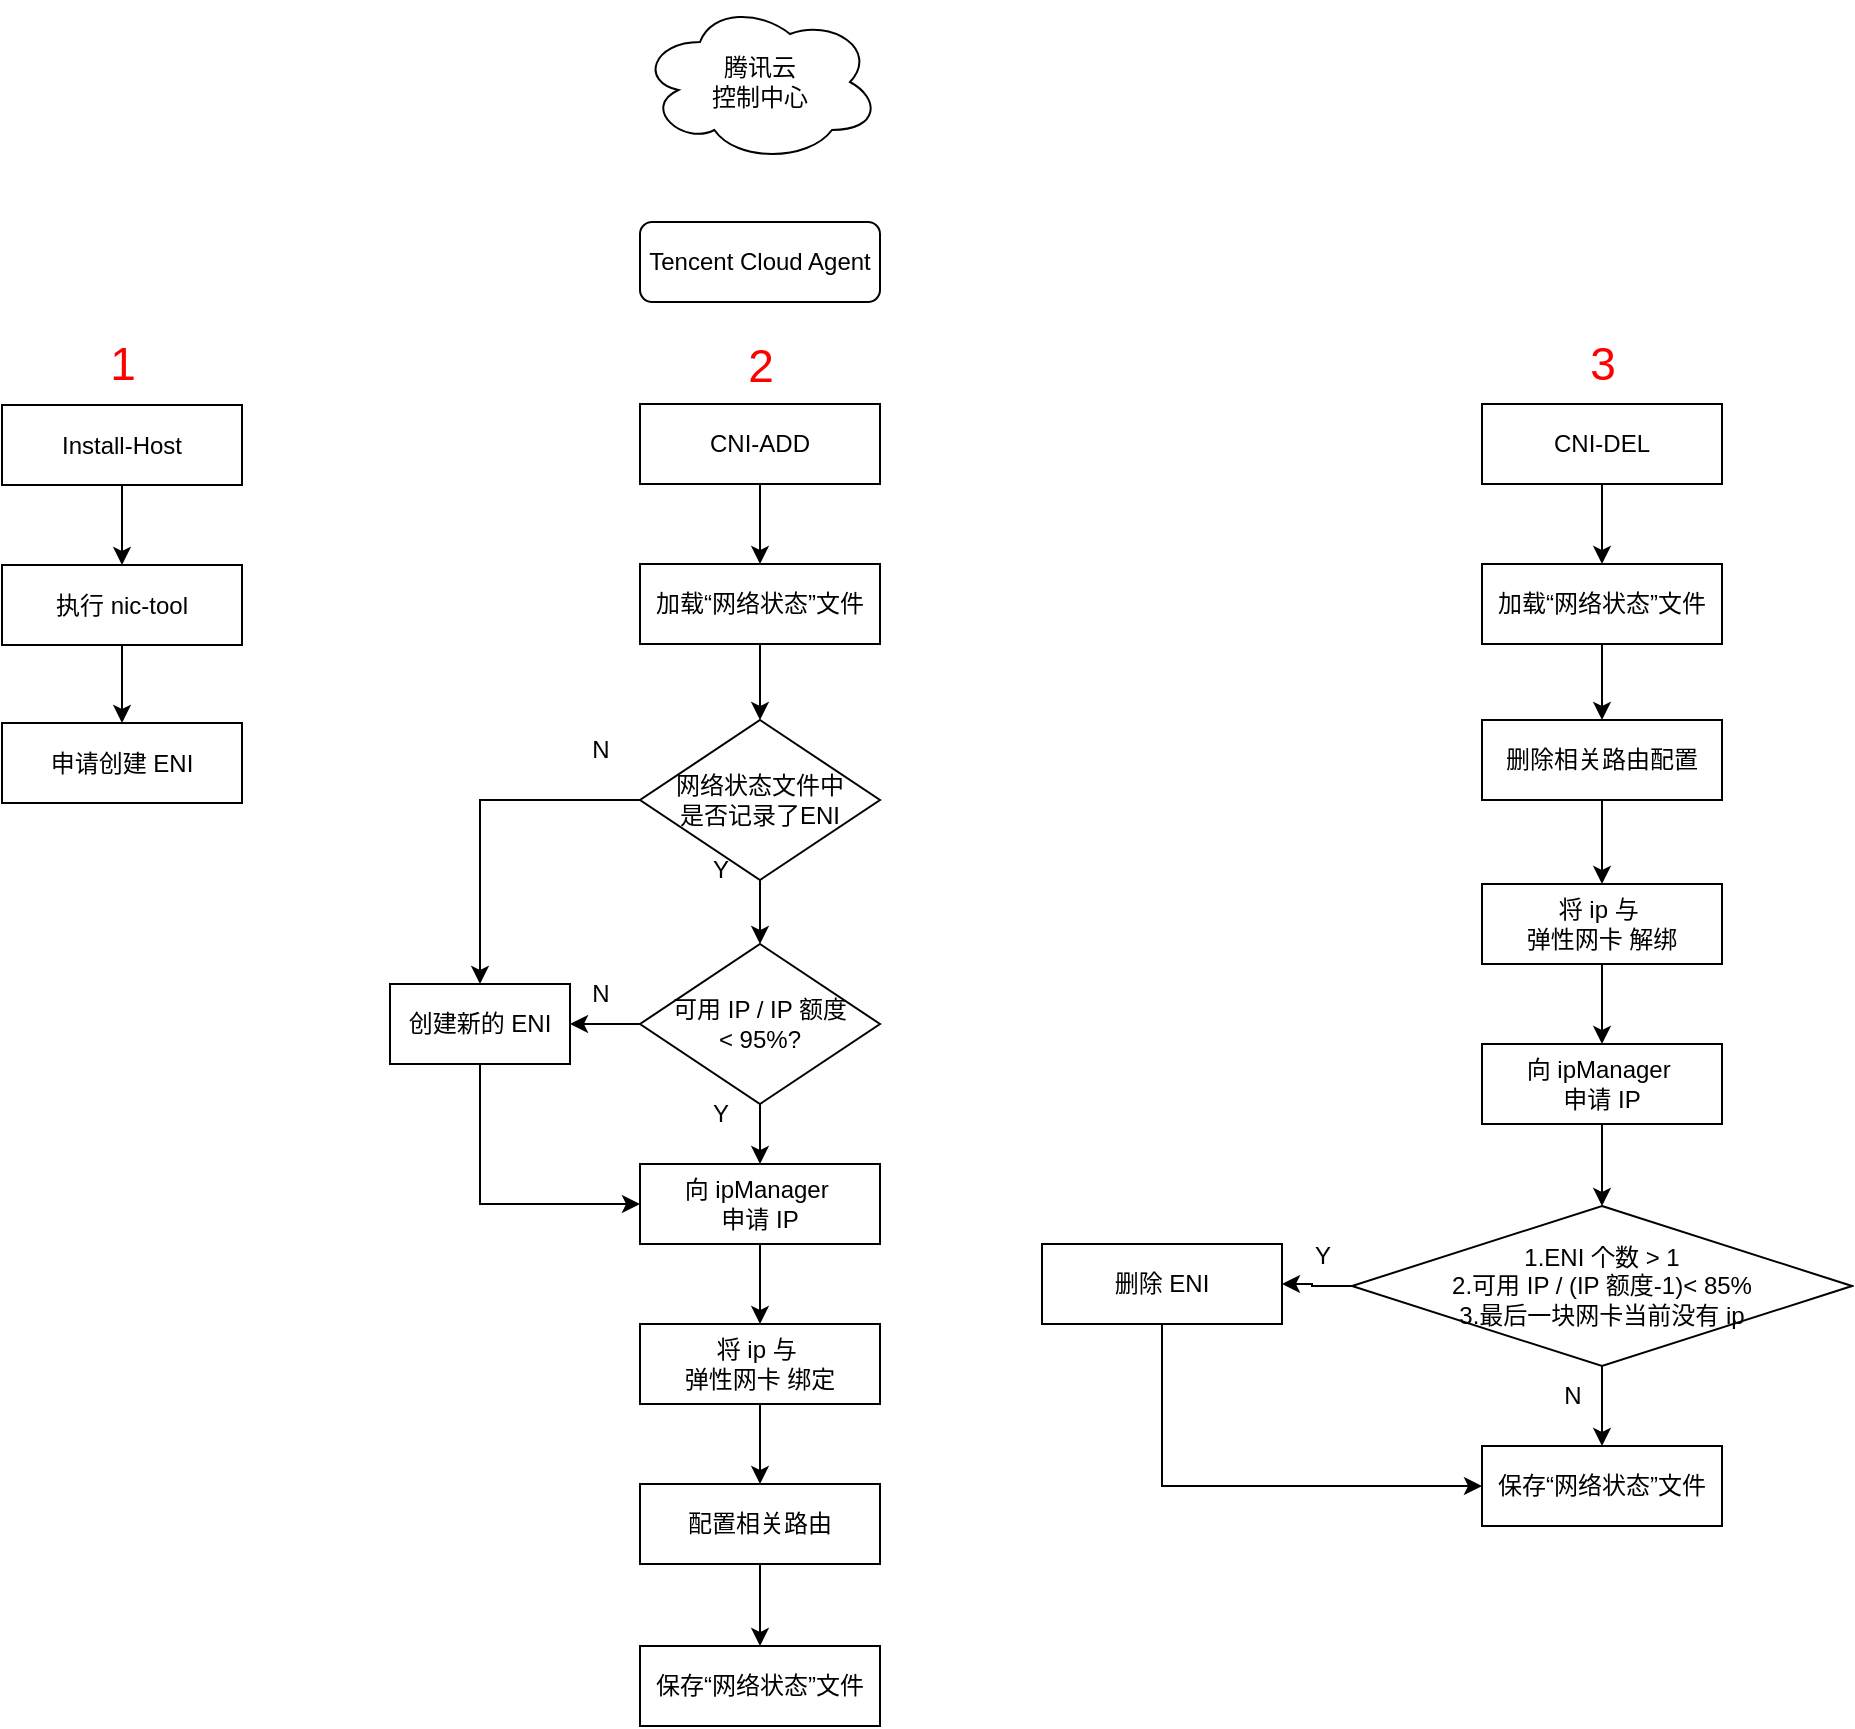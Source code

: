 <mxfile version="24.6.5" type="github">
  <diagram name="第 1 页" id="GepeLTyNPejL2qz-uSBc">
    <mxGraphModel dx="1187" dy="837" grid="1" gridSize="10" guides="1" tooltips="1" connect="1" arrows="1" fold="1" page="1" pageScale="1" pageWidth="827" pageHeight="1169" math="0" shadow="0">
      <root>
        <mxCell id="0" />
        <mxCell id="1" parent="0" />
        <mxCell id="QHJJbTwAhyN2m23Sn8J2-16" style="edgeStyle=orthogonalEdgeStyle;rounded=0;orthogonalLoop=1;jettySize=auto;html=1;" edge="1" parent="1" source="QHJJbTwAhyN2m23Sn8J2-1" target="QHJJbTwAhyN2m23Sn8J2-2">
          <mxGeometry relative="1" as="geometry" />
        </mxCell>
        <mxCell id="QHJJbTwAhyN2m23Sn8J2-1" value="CNI-ADD" style="rounded=0;whiteSpace=wrap;html=1;fillColor=none;" vertex="1" parent="1">
          <mxGeometry x="519" y="361" width="120" height="40" as="geometry" />
        </mxCell>
        <mxCell id="QHJJbTwAhyN2m23Sn8J2-15" style="edgeStyle=orthogonalEdgeStyle;rounded=0;orthogonalLoop=1;jettySize=auto;html=1;entryX=0.5;entryY=0;entryDx=0;entryDy=0;" edge="1" parent="1" source="QHJJbTwAhyN2m23Sn8J2-2" target="QHJJbTwAhyN2m23Sn8J2-5">
          <mxGeometry relative="1" as="geometry" />
        </mxCell>
        <mxCell id="QHJJbTwAhyN2m23Sn8J2-2" value="加载“网络状态”文件" style="rounded=0;whiteSpace=wrap;html=1;fillColor=none;" vertex="1" parent="1">
          <mxGeometry x="519" y="441" width="120" height="40" as="geometry" />
        </mxCell>
        <mxCell id="QHJJbTwAhyN2m23Sn8J2-58" style="edgeStyle=orthogonalEdgeStyle;rounded=0;orthogonalLoop=1;jettySize=auto;html=1;entryX=0.5;entryY=0;entryDx=0;entryDy=0;" edge="1" parent="1" source="QHJJbTwAhyN2m23Sn8J2-3" target="QHJJbTwAhyN2m23Sn8J2-26">
          <mxGeometry relative="1" as="geometry" />
        </mxCell>
        <mxCell id="QHJJbTwAhyN2m23Sn8J2-3" value="CNI-DEL" style="rounded=0;whiteSpace=wrap;html=1;fillColor=none;" vertex="1" parent="1">
          <mxGeometry x="940" y="361" width="120" height="40" as="geometry" />
        </mxCell>
        <mxCell id="QHJJbTwAhyN2m23Sn8J2-23" style="edgeStyle=orthogonalEdgeStyle;rounded=0;orthogonalLoop=1;jettySize=auto;html=1;entryX=0;entryY=0.5;entryDx=0;entryDy=0;exitX=0.5;exitY=1;exitDx=0;exitDy=0;" edge="1" parent="1" source="QHJJbTwAhyN2m23Sn8J2-4" target="QHJJbTwAhyN2m23Sn8J2-12">
          <mxGeometry relative="1" as="geometry" />
        </mxCell>
        <mxCell id="QHJJbTwAhyN2m23Sn8J2-4" value="创建新的 ENI" style="rounded=0;whiteSpace=wrap;html=1;fillColor=none;" vertex="1" parent="1">
          <mxGeometry x="394" y="651" width="90" height="40" as="geometry" />
        </mxCell>
        <mxCell id="QHJJbTwAhyN2m23Sn8J2-17" style="edgeStyle=orthogonalEdgeStyle;rounded=0;orthogonalLoop=1;jettySize=auto;html=1;entryX=0.5;entryY=0;entryDx=0;entryDy=0;" edge="1" parent="1" source="QHJJbTwAhyN2m23Sn8J2-5" target="QHJJbTwAhyN2m23Sn8J2-7">
          <mxGeometry relative="1" as="geometry" />
        </mxCell>
        <mxCell id="QHJJbTwAhyN2m23Sn8J2-21" style="edgeStyle=orthogonalEdgeStyle;rounded=0;orthogonalLoop=1;jettySize=auto;html=1;" edge="1" parent="1" source="QHJJbTwAhyN2m23Sn8J2-5" target="QHJJbTwAhyN2m23Sn8J2-4">
          <mxGeometry relative="1" as="geometry" />
        </mxCell>
        <mxCell id="QHJJbTwAhyN2m23Sn8J2-5" value="网络状态文件中&lt;div&gt;是否记录了ENI&lt;/div&gt;" style="rhombus;whiteSpace=wrap;html=1;fillColor=none;" vertex="1" parent="1">
          <mxGeometry x="519" y="519" width="120" height="80" as="geometry" />
        </mxCell>
        <mxCell id="QHJJbTwAhyN2m23Sn8J2-6" value="Y" style="text;html=1;align=center;verticalAlign=middle;resizable=0;points=[];autosize=1;strokeColor=none;fillColor=none;" vertex="1" parent="1">
          <mxGeometry x="544" y="579" width="30" height="30" as="geometry" />
        </mxCell>
        <mxCell id="QHJJbTwAhyN2m23Sn8J2-18" style="edgeStyle=orthogonalEdgeStyle;rounded=0;orthogonalLoop=1;jettySize=auto;html=1;entryX=0.5;entryY=0;entryDx=0;entryDy=0;" edge="1" parent="1" source="QHJJbTwAhyN2m23Sn8J2-7" target="QHJJbTwAhyN2m23Sn8J2-12">
          <mxGeometry relative="1" as="geometry" />
        </mxCell>
        <mxCell id="QHJJbTwAhyN2m23Sn8J2-22" style="edgeStyle=orthogonalEdgeStyle;rounded=0;orthogonalLoop=1;jettySize=auto;html=1;" edge="1" parent="1" source="QHJJbTwAhyN2m23Sn8J2-7" target="QHJJbTwAhyN2m23Sn8J2-4">
          <mxGeometry relative="1" as="geometry" />
        </mxCell>
        <mxCell id="QHJJbTwAhyN2m23Sn8J2-7" value="可用 IP / IP 额度&lt;div&gt;&amp;lt; 95%?&lt;/div&gt;" style="rhombus;whiteSpace=wrap;html=1;fillColor=none;" vertex="1" parent="1">
          <mxGeometry x="519" y="631" width="120" height="80" as="geometry" />
        </mxCell>
        <mxCell id="QHJJbTwAhyN2m23Sn8J2-8" value="Y" style="text;html=1;align=center;verticalAlign=middle;resizable=0;points=[];autosize=1;strokeColor=none;fillColor=none;" vertex="1" parent="1">
          <mxGeometry x="544" y="701" width="30" height="30" as="geometry" />
        </mxCell>
        <mxCell id="QHJJbTwAhyN2m23Sn8J2-11" value="N" style="text;html=1;align=center;verticalAlign=middle;resizable=0;points=[];autosize=1;strokeColor=none;fillColor=none;" vertex="1" parent="1">
          <mxGeometry x="484" y="519" width="30" height="30" as="geometry" />
        </mxCell>
        <mxCell id="QHJJbTwAhyN2m23Sn8J2-19" style="edgeStyle=orthogonalEdgeStyle;rounded=0;orthogonalLoop=1;jettySize=auto;html=1;" edge="1" parent="1" source="QHJJbTwAhyN2m23Sn8J2-12" target="QHJJbTwAhyN2m23Sn8J2-13">
          <mxGeometry relative="1" as="geometry" />
        </mxCell>
        <mxCell id="QHJJbTwAhyN2m23Sn8J2-12" value="向 ipManager&amp;nbsp;&lt;div&gt;申请 IP&lt;/div&gt;" style="rounded=0;whiteSpace=wrap;html=1;fillColor=none;" vertex="1" parent="1">
          <mxGeometry x="519" y="741" width="120" height="40" as="geometry" />
        </mxCell>
        <mxCell id="QHJJbTwAhyN2m23Sn8J2-20" style="edgeStyle=orthogonalEdgeStyle;rounded=0;orthogonalLoop=1;jettySize=auto;html=1;entryX=0.5;entryY=0;entryDx=0;entryDy=0;" edge="1" parent="1" source="QHJJbTwAhyN2m23Sn8J2-13" target="QHJJbTwAhyN2m23Sn8J2-14">
          <mxGeometry relative="1" as="geometry" />
        </mxCell>
        <mxCell id="QHJJbTwAhyN2m23Sn8J2-13" value="将 ip 与&amp;nbsp;&lt;div&gt;&lt;span style=&quot;background-color: initial;&quot;&gt;弹性网卡&amp;nbsp;&lt;/span&gt;绑定&lt;/div&gt;" style="rounded=0;whiteSpace=wrap;html=1;fillColor=none;" vertex="1" parent="1">
          <mxGeometry x="519" y="821" width="120" height="40" as="geometry" />
        </mxCell>
        <mxCell id="QHJJbTwAhyN2m23Sn8J2-56" style="edgeStyle=orthogonalEdgeStyle;rounded=0;orthogonalLoop=1;jettySize=auto;html=1;entryX=0.5;entryY=0;entryDx=0;entryDy=0;" edge="1" parent="1" source="QHJJbTwAhyN2m23Sn8J2-14" target="QHJJbTwAhyN2m23Sn8J2-55">
          <mxGeometry relative="1" as="geometry" />
        </mxCell>
        <mxCell id="QHJJbTwAhyN2m23Sn8J2-14" value="配置相关路由" style="rounded=0;whiteSpace=wrap;html=1;fillColor=none;" vertex="1" parent="1">
          <mxGeometry x="519" y="901" width="120" height="40" as="geometry" />
        </mxCell>
        <mxCell id="QHJJbTwAhyN2m23Sn8J2-24" value="N" style="text;html=1;align=center;verticalAlign=middle;resizable=0;points=[];autosize=1;strokeColor=none;fillColor=none;" vertex="1" parent="1">
          <mxGeometry x="484" y="641" width="30" height="30" as="geometry" />
        </mxCell>
        <mxCell id="QHJJbTwAhyN2m23Sn8J2-59" style="edgeStyle=orthogonalEdgeStyle;rounded=0;orthogonalLoop=1;jettySize=auto;html=1;entryX=0.5;entryY=0;entryDx=0;entryDy=0;" edge="1" parent="1" source="QHJJbTwAhyN2m23Sn8J2-26" target="QHJJbTwAhyN2m23Sn8J2-44">
          <mxGeometry relative="1" as="geometry" />
        </mxCell>
        <mxCell id="QHJJbTwAhyN2m23Sn8J2-26" value="加载“网络状态”文件" style="rounded=0;whiteSpace=wrap;html=1;fillColor=none;" vertex="1" parent="1">
          <mxGeometry x="940" y="441" width="120" height="40" as="geometry" />
        </mxCell>
        <mxCell id="QHJJbTwAhyN2m23Sn8J2-60" style="edgeStyle=orthogonalEdgeStyle;rounded=0;orthogonalLoop=1;jettySize=auto;html=1;entryX=0.5;entryY=0;entryDx=0;entryDy=0;" edge="1" parent="1" source="QHJJbTwAhyN2m23Sn8J2-44" target="QHJJbTwAhyN2m23Sn8J2-45">
          <mxGeometry relative="1" as="geometry" />
        </mxCell>
        <mxCell id="QHJJbTwAhyN2m23Sn8J2-44" value="删除相关路由配置" style="rounded=0;whiteSpace=wrap;html=1;fillColor=none;" vertex="1" parent="1">
          <mxGeometry x="940" y="519" width="120" height="40" as="geometry" />
        </mxCell>
        <mxCell id="QHJJbTwAhyN2m23Sn8J2-61" style="edgeStyle=orthogonalEdgeStyle;rounded=0;orthogonalLoop=1;jettySize=auto;html=1;entryX=0.5;entryY=0;entryDx=0;entryDy=0;" edge="1" parent="1" source="QHJJbTwAhyN2m23Sn8J2-45" target="QHJJbTwAhyN2m23Sn8J2-46">
          <mxGeometry relative="1" as="geometry" />
        </mxCell>
        <mxCell id="QHJJbTwAhyN2m23Sn8J2-45" value="将 ip 与&amp;nbsp;&lt;div&gt;&lt;span style=&quot;background-color: initial;&quot;&gt;弹性网卡&amp;nbsp;&lt;/span&gt;解绑&lt;/div&gt;" style="rounded=0;whiteSpace=wrap;html=1;fillColor=none;" vertex="1" parent="1">
          <mxGeometry x="940" y="601" width="120" height="40" as="geometry" />
        </mxCell>
        <mxCell id="QHJJbTwAhyN2m23Sn8J2-62" style="edgeStyle=orthogonalEdgeStyle;rounded=0;orthogonalLoop=1;jettySize=auto;html=1;entryX=0.5;entryY=0;entryDx=0;entryDy=0;" edge="1" parent="1" source="QHJJbTwAhyN2m23Sn8J2-46" target="QHJJbTwAhyN2m23Sn8J2-47">
          <mxGeometry relative="1" as="geometry" />
        </mxCell>
        <mxCell id="QHJJbTwAhyN2m23Sn8J2-46" value="向 ipManager&amp;nbsp;&lt;div&gt;申请 IP&lt;/div&gt;" style="rounded=0;whiteSpace=wrap;html=1;fillColor=none;" vertex="1" parent="1">
          <mxGeometry x="940" y="681" width="120" height="40" as="geometry" />
        </mxCell>
        <mxCell id="QHJJbTwAhyN2m23Sn8J2-63" style="edgeStyle=orthogonalEdgeStyle;rounded=0;orthogonalLoop=1;jettySize=auto;html=1;" edge="1" parent="1" source="QHJJbTwAhyN2m23Sn8J2-47" target="QHJJbTwAhyN2m23Sn8J2-53">
          <mxGeometry relative="1" as="geometry" />
        </mxCell>
        <mxCell id="QHJJbTwAhyN2m23Sn8J2-65" style="edgeStyle=orthogonalEdgeStyle;rounded=0;orthogonalLoop=1;jettySize=auto;html=1;" edge="1" parent="1" source="QHJJbTwAhyN2m23Sn8J2-47" target="QHJJbTwAhyN2m23Sn8J2-57">
          <mxGeometry relative="1" as="geometry" />
        </mxCell>
        <mxCell id="QHJJbTwAhyN2m23Sn8J2-47" value="&lt;div&gt;&lt;span style=&quot;background-color: initial;&quot;&gt;1.ENI 个数 &amp;gt; 1&lt;/span&gt;&lt;/div&gt;&lt;div&gt;&lt;span style=&quot;background-color: initial;&quot;&gt;2.可用 IP / (IP 额度-1)&lt;/span&gt;&lt;span style=&quot;background-color: initial;&quot;&gt;&amp;lt; 85%&lt;/span&gt;&lt;/div&gt;&lt;div&gt;&lt;span style=&quot;background-color: initial;&quot;&gt;3.&lt;/span&gt;&lt;span style=&quot;background-color: initial;&quot;&gt;最后一块网卡当前没有 ip&lt;/span&gt;&lt;/div&gt;" style="rhombus;whiteSpace=wrap;html=1;fillColor=none;align=center;" vertex="1" parent="1">
          <mxGeometry x="875" y="762" width="250" height="80" as="geometry" />
        </mxCell>
        <mxCell id="QHJJbTwAhyN2m23Sn8J2-64" style="edgeStyle=orthogonalEdgeStyle;rounded=0;orthogonalLoop=1;jettySize=auto;html=1;entryX=0;entryY=0.5;entryDx=0;entryDy=0;exitX=0.5;exitY=1;exitDx=0;exitDy=0;" edge="1" parent="1" source="QHJJbTwAhyN2m23Sn8J2-53" target="QHJJbTwAhyN2m23Sn8J2-57">
          <mxGeometry relative="1" as="geometry" />
        </mxCell>
        <mxCell id="QHJJbTwAhyN2m23Sn8J2-53" value="删除 ENI" style="rounded=0;whiteSpace=wrap;html=1;fillColor=none;" vertex="1" parent="1">
          <mxGeometry x="720" y="781" width="120" height="40" as="geometry" />
        </mxCell>
        <mxCell id="QHJJbTwAhyN2m23Sn8J2-55" value="保存“网络状态”文件" style="rounded=0;whiteSpace=wrap;html=1;fillColor=none;" vertex="1" parent="1">
          <mxGeometry x="519" y="982" width="120" height="40" as="geometry" />
        </mxCell>
        <mxCell id="QHJJbTwAhyN2m23Sn8J2-57" value="保存“网络状态”文件" style="rounded=0;whiteSpace=wrap;html=1;fillColor=none;" vertex="1" parent="1">
          <mxGeometry x="940" y="882" width="120" height="40" as="geometry" />
        </mxCell>
        <mxCell id="QHJJbTwAhyN2m23Sn8J2-66" value="Y" style="text;html=1;align=center;verticalAlign=middle;resizable=0;points=[];autosize=1;strokeColor=none;fillColor=none;" vertex="1" parent="1">
          <mxGeometry x="845" y="772" width="30" height="30" as="geometry" />
        </mxCell>
        <mxCell id="QHJJbTwAhyN2m23Sn8J2-67" value="N" style="text;html=1;align=center;verticalAlign=middle;resizable=0;points=[];autosize=1;strokeColor=none;fillColor=none;" vertex="1" parent="1">
          <mxGeometry x="970" y="842" width="30" height="30" as="geometry" />
        </mxCell>
        <mxCell id="QHJJbTwAhyN2m23Sn8J2-72" style="edgeStyle=orthogonalEdgeStyle;rounded=0;orthogonalLoop=1;jettySize=auto;html=1;entryX=0.5;entryY=0;entryDx=0;entryDy=0;" edge="1" parent="1" source="QHJJbTwAhyN2m23Sn8J2-69" target="QHJJbTwAhyN2m23Sn8J2-70">
          <mxGeometry relative="1" as="geometry" />
        </mxCell>
        <mxCell id="QHJJbTwAhyN2m23Sn8J2-69" value="Install-Host" style="rounded=0;whiteSpace=wrap;html=1;fillColor=none;" vertex="1" parent="1">
          <mxGeometry x="200" y="361.5" width="120" height="40" as="geometry" />
        </mxCell>
        <mxCell id="QHJJbTwAhyN2m23Sn8J2-73" style="edgeStyle=orthogonalEdgeStyle;rounded=0;orthogonalLoop=1;jettySize=auto;html=1;" edge="1" parent="1" source="QHJJbTwAhyN2m23Sn8J2-70" target="QHJJbTwAhyN2m23Sn8J2-71">
          <mxGeometry relative="1" as="geometry" />
        </mxCell>
        <mxCell id="QHJJbTwAhyN2m23Sn8J2-70" value="执行 nic-tool" style="rounded=0;whiteSpace=wrap;html=1;fillColor=none;" vertex="1" parent="1">
          <mxGeometry x="200" y="441.5" width="120" height="40" as="geometry" />
        </mxCell>
        <mxCell id="QHJJbTwAhyN2m23Sn8J2-71" value="申请创建 ENI" style="rounded=0;whiteSpace=wrap;html=1;fillColor=none;" vertex="1" parent="1">
          <mxGeometry x="200" y="520.5" width="120" height="40" as="geometry" />
        </mxCell>
        <mxCell id="QHJJbTwAhyN2m23Sn8J2-74" value="腾讯云&lt;div&gt;控制中心&lt;/div&gt;" style="ellipse;shape=cloud;whiteSpace=wrap;html=1;" vertex="1" parent="1">
          <mxGeometry x="519" y="160" width="120" height="80" as="geometry" />
        </mxCell>
        <mxCell id="QHJJbTwAhyN2m23Sn8J2-75" value="Tencent Cloud Agent" style="rounded=1;whiteSpace=wrap;html=1;fillColor=none;" vertex="1" parent="1">
          <mxGeometry x="519" y="270" width="120" height="40" as="geometry" />
        </mxCell>
        <mxCell id="QHJJbTwAhyN2m23Sn8J2-78" value="&lt;font color=&quot;#ff0000&quot; style=&quot;font-size: 23px;&quot;&gt;1&lt;/font&gt;" style="text;html=1;align=center;verticalAlign=middle;resizable=0;points=[];autosize=1;strokeColor=none;fillColor=none;" vertex="1" parent="1">
          <mxGeometry x="240" y="321" width="40" height="40" as="geometry" />
        </mxCell>
        <mxCell id="QHJJbTwAhyN2m23Sn8J2-79" value="&lt;font color=&quot;#ff0000&quot; style=&quot;font-size: 23px;&quot;&gt;2&lt;/font&gt;" style="text;html=1;align=center;verticalAlign=middle;resizable=0;points=[];autosize=1;strokeColor=none;fillColor=none;" vertex="1" parent="1">
          <mxGeometry x="559" y="321.5" width="40" height="40" as="geometry" />
        </mxCell>
        <mxCell id="QHJJbTwAhyN2m23Sn8J2-80" value="&lt;font color=&quot;#ff0000&quot;&gt;&lt;span style=&quot;font-size: 23px;&quot;&gt;3&lt;/span&gt;&lt;/font&gt;" style="text;html=1;align=center;verticalAlign=middle;resizable=0;points=[];autosize=1;strokeColor=none;fillColor=none;" vertex="1" parent="1">
          <mxGeometry x="980" y="321" width="40" height="40" as="geometry" />
        </mxCell>
      </root>
    </mxGraphModel>
  </diagram>
</mxfile>
